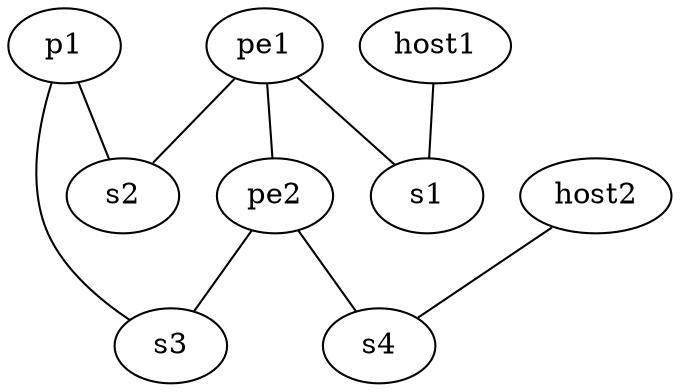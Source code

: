 digraph  {
	pe1[class="router;ospf;bgp"];
	pe2[class="router;ospf;bgp"];
	p1[class="router;ospf"];
	host1[class="router;host"];
	host2[class="router;host"];
	s1[class="switch"];
	s2[class="switch"];
	s3[class="switch"];
	s4[class="switch"];

	pe1->s1[dir="none", tailclass="c;@pe1c"];
	pe1->s2[dir="none", tailclass="p;c;ospf"];
	pe2->s3[dir="none", tailclass="p;c;ospf"];
	pe2->s4[dir="none", tailclass="c;@pe2c"];
	p1->s2[dir="none", tailclass="p;c;ospf"];
	p1->s3[dir="none", tailclass="p;c;ospf"];
	host1->s1[dir="none", tailclass="c;host"];
	host2->s4[dir="none", tailclass="c;host"];

	pe1:br101->pe2:br101[dir="none", headclass="c;v;vxlan;@attach=pe2c", tailclass="c;v;vxlan;@attach=pe1c"];
}
